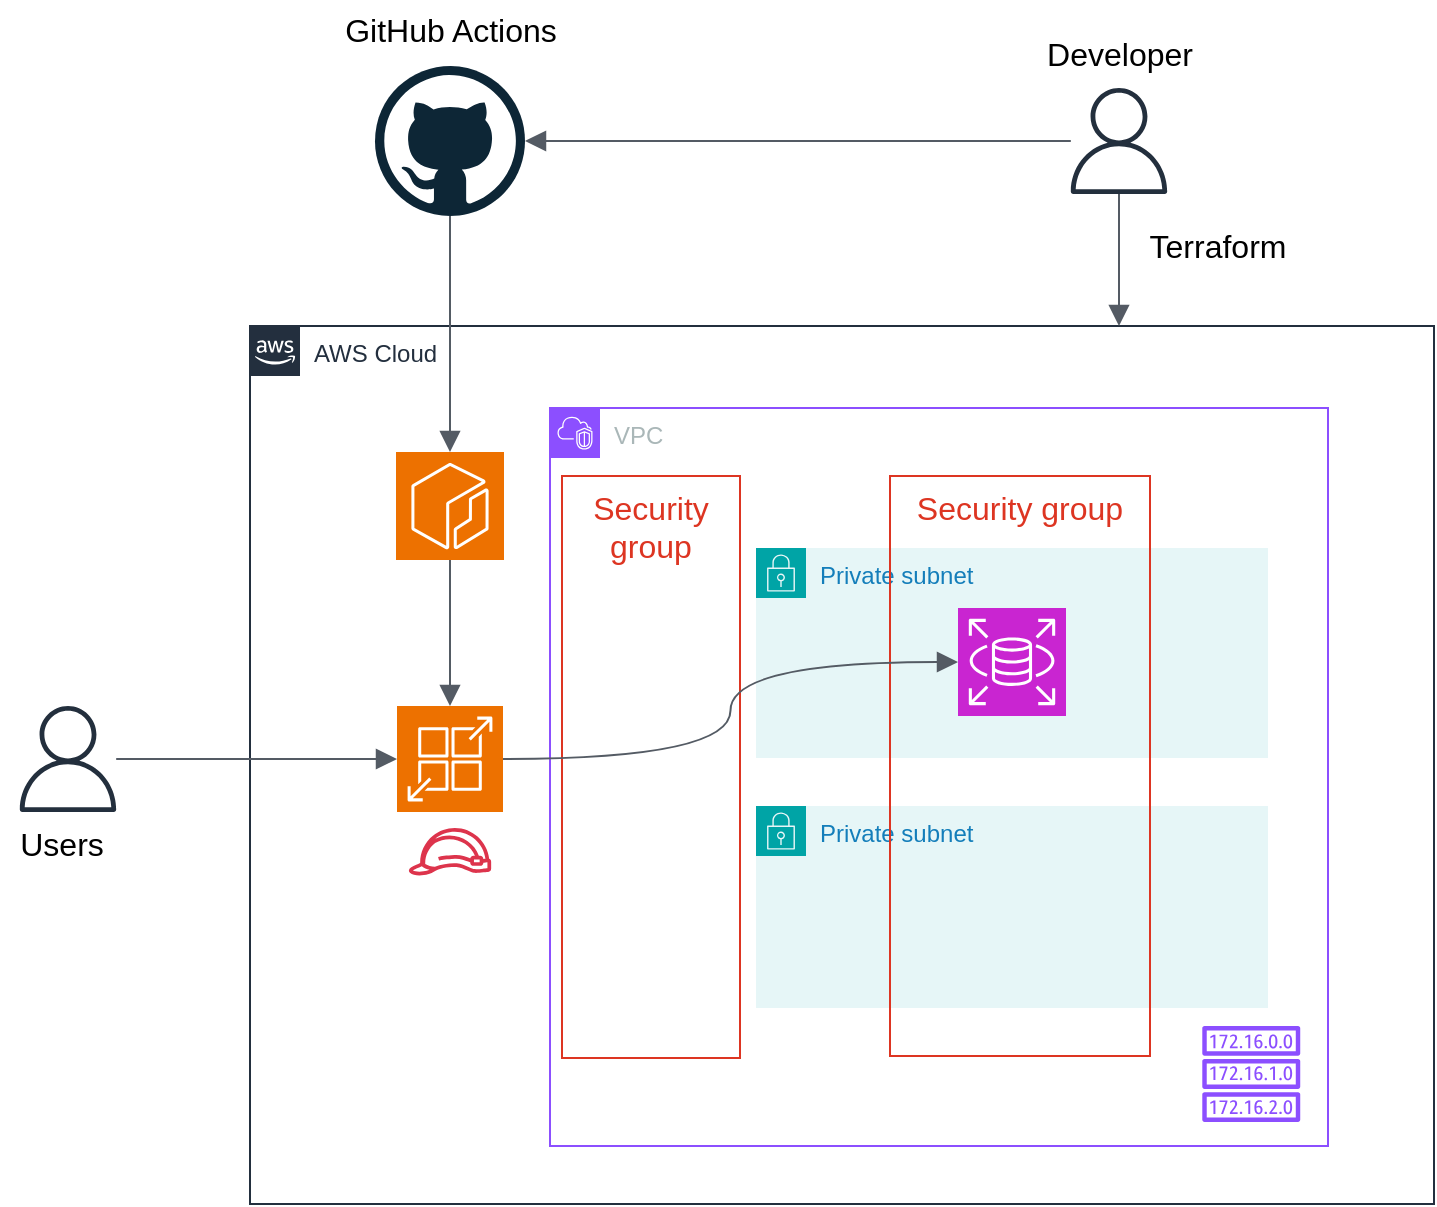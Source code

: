 <mxfile version="23.1.1" type="device">
  <diagram name="ページ1" id="lVFU18Zzv5_XQMhs6GIi">
    <mxGraphModel dx="1417" dy="1086" grid="0" gridSize="10" guides="1" tooltips="1" connect="1" arrows="1" fold="1" page="0" pageScale="1" pageWidth="827" pageHeight="1169" math="0" shadow="0">
      <root>
        <mxCell id="0" />
        <mxCell id="1" parent="0" />
        <mxCell id="OB_F4tkQZsXyVnLB633A-1" value="AWS Cloud" style="points=[[0,0],[0.25,0],[0.5,0],[0.75,0],[1,0],[1,0.25],[1,0.5],[1,0.75],[1,1],[0.75,1],[0.5,1],[0.25,1],[0,1],[0,0.75],[0,0.5],[0,0.25]];outlineConnect=0;gradientColor=none;html=1;whiteSpace=wrap;fontSize=12;fontStyle=0;container=1;pointerEvents=0;collapsible=0;recursiveResize=0;shape=mxgraph.aws4.group;grIcon=mxgraph.aws4.group_aws_cloud_alt;strokeColor=#232F3E;fillColor=none;verticalAlign=top;align=left;spacingLeft=30;fontColor=#232F3E;dashed=0;" vertex="1" parent="1">
          <mxGeometry x="55" y="-63" width="592" height="439" as="geometry" />
        </mxCell>
        <mxCell id="OB_F4tkQZsXyVnLB633A-2" value="VPC" style="points=[[0,0],[0.25,0],[0.5,0],[0.75,0],[1,0],[1,0.25],[1,0.5],[1,0.75],[1,1],[0.75,1],[0.5,1],[0.25,1],[0,1],[0,0.75],[0,0.5],[0,0.25]];outlineConnect=0;gradientColor=none;html=1;whiteSpace=wrap;fontSize=12;fontStyle=0;container=1;pointerEvents=0;collapsible=0;recursiveResize=0;shape=mxgraph.aws4.group;grIcon=mxgraph.aws4.group_vpc2;strokeColor=#8C4FFF;fillColor=none;verticalAlign=top;align=left;spacingLeft=30;fontColor=#AAB7B8;dashed=0;" vertex="1" parent="OB_F4tkQZsXyVnLB633A-1">
          <mxGeometry x="150" y="41" width="389" height="369" as="geometry" />
        </mxCell>
        <mxCell id="OB_F4tkQZsXyVnLB633A-5" value="Private subnet" style="points=[[0,0],[0.25,0],[0.5,0],[0.75,0],[1,0],[1,0.25],[1,0.5],[1,0.75],[1,1],[0.75,1],[0.5,1],[0.25,1],[0,1],[0,0.75],[0,0.5],[0,0.25]];outlineConnect=0;gradientColor=none;html=1;whiteSpace=wrap;fontSize=12;fontStyle=0;container=1;pointerEvents=0;collapsible=0;recursiveResize=0;shape=mxgraph.aws4.group;grIcon=mxgraph.aws4.group_security_group;grStroke=0;strokeColor=#00A4A6;fillColor=#E6F6F7;verticalAlign=top;align=left;spacingLeft=30;fontColor=#147EBA;dashed=0;" vertex="1" parent="OB_F4tkQZsXyVnLB633A-2">
          <mxGeometry x="103" y="70" width="256" height="105" as="geometry" />
        </mxCell>
        <mxCell id="OB_F4tkQZsXyVnLB633A-6" value="Private subnet" style="points=[[0,0],[0.25,0],[0.5,0],[0.75,0],[1,0],[1,0.25],[1,0.5],[1,0.75],[1,1],[0.75,1],[0.5,1],[0.25,1],[0,1],[0,0.75],[0,0.5],[0,0.25]];outlineConnect=0;gradientColor=none;html=1;whiteSpace=wrap;fontSize=12;fontStyle=0;container=1;pointerEvents=0;collapsible=0;recursiveResize=0;shape=mxgraph.aws4.group;grIcon=mxgraph.aws4.group_security_group;grStroke=0;strokeColor=#00A4A6;fillColor=#E6F6F7;verticalAlign=top;align=left;spacingLeft=30;fontColor=#147EBA;dashed=0;" vertex="1" parent="OB_F4tkQZsXyVnLB633A-2">
          <mxGeometry x="103" y="199" width="256" height="101" as="geometry" />
        </mxCell>
        <mxCell id="OB_F4tkQZsXyVnLB633A-12" value="Security group" style="fillColor=none;strokeColor=#DD3522;verticalAlign=top;fontStyle=0;fontColor=#DD3522;whiteSpace=wrap;html=1;fontSize=16;" vertex="1" parent="OB_F4tkQZsXyVnLB633A-2">
          <mxGeometry x="6" y="34" width="89" height="291" as="geometry" />
        </mxCell>
        <mxCell id="OB_F4tkQZsXyVnLB633A-13" value="" style="sketch=0;outlineConnect=0;fontColor=#232F3E;gradientColor=none;fillColor=#8C4FFF;strokeColor=none;dashed=0;verticalLabelPosition=bottom;verticalAlign=top;align=center;html=1;fontSize=12;fontStyle=0;aspect=fixed;pointerEvents=1;shape=mxgraph.aws4.route_table;" vertex="1" parent="OB_F4tkQZsXyVnLB633A-2">
          <mxGeometry x="326" y="309" width="49.26" height="48" as="geometry" />
        </mxCell>
        <mxCell id="OB_F4tkQZsXyVnLB633A-8" value="Security group" style="fillColor=none;strokeColor=#DD3522;verticalAlign=top;fontStyle=0;fontColor=#DD3522;whiteSpace=wrap;html=1;fontSize=16;" vertex="1" parent="OB_F4tkQZsXyVnLB633A-2">
          <mxGeometry x="170" y="34" width="130" height="290" as="geometry" />
        </mxCell>
        <mxCell id="OB_F4tkQZsXyVnLB633A-7" value="" style="sketch=0;points=[[0,0,0],[0.25,0,0],[0.5,0,0],[0.75,0,0],[1,0,0],[0,1,0],[0.25,1,0],[0.5,1,0],[0.75,1,0],[1,1,0],[0,0.25,0],[0,0.5,0],[0,0.75,0],[1,0.25,0],[1,0.5,0],[1,0.75,0]];outlineConnect=0;fontColor=#232F3E;fillColor=#C925D1;strokeColor=#ffffff;dashed=0;verticalLabelPosition=bottom;verticalAlign=top;align=center;html=1;fontSize=12;fontStyle=0;aspect=fixed;shape=mxgraph.aws4.resourceIcon;resIcon=mxgraph.aws4.rds;" vertex="1" parent="OB_F4tkQZsXyVnLB633A-2">
          <mxGeometry x="204" y="100" width="54" height="54" as="geometry" />
        </mxCell>
        <mxCell id="OB_F4tkQZsXyVnLB633A-3" value="" style="sketch=0;points=[[0,0,0],[0.25,0,0],[0.5,0,0],[0.75,0,0],[1,0,0],[0,1,0],[0.25,1,0],[0.5,1,0],[0.75,1,0],[1,1,0],[0,0.25,0],[0,0.5,0],[0,0.75,0],[1,0.25,0],[1,0.5,0],[1,0.75,0]];outlineConnect=0;fontColor=#232F3E;fillColor=#ED7100;strokeColor=#ffffff;dashed=0;verticalLabelPosition=bottom;verticalAlign=top;align=center;html=1;fontSize=12;fontStyle=0;aspect=fixed;shape=mxgraph.aws4.resourceIcon;resIcon=mxgraph.aws4.app_runner;" vertex="1" parent="OB_F4tkQZsXyVnLB633A-1">
          <mxGeometry x="73.5" y="190" width="53" height="53" as="geometry" />
        </mxCell>
        <mxCell id="OB_F4tkQZsXyVnLB633A-4" value="" style="sketch=0;points=[[0,0,0],[0.25,0,0],[0.5,0,0],[0.75,0,0],[1,0,0],[0,1,0],[0.25,1,0],[0.5,1,0],[0.75,1,0],[1,1,0],[0,0.25,0],[0,0.5,0],[0,0.75,0],[1,0.25,0],[1,0.5,0],[1,0.75,0]];outlineConnect=0;fontColor=#232F3E;fillColor=#ED7100;strokeColor=#ffffff;dashed=0;verticalLabelPosition=bottom;verticalAlign=top;align=center;html=1;fontSize=12;fontStyle=0;aspect=fixed;shape=mxgraph.aws4.resourceIcon;resIcon=mxgraph.aws4.ecr;" vertex="1" parent="OB_F4tkQZsXyVnLB633A-1">
          <mxGeometry x="73" y="63" width="54" height="54" as="geometry" />
        </mxCell>
        <mxCell id="OB_F4tkQZsXyVnLB633A-15" value="" style="edgeStyle=orthogonalEdgeStyle;html=1;endArrow=block;elbow=vertical;startArrow=none;endFill=1;strokeColor=#545B64;rounded=0;fontSize=12;startSize=8;endSize=8;curved=1;exitX=1;exitY=0.5;exitDx=0;exitDy=0;exitPerimeter=0;entryX=0;entryY=0.5;entryDx=0;entryDy=0;entryPerimeter=0;" edge="1" parent="OB_F4tkQZsXyVnLB633A-1" source="OB_F4tkQZsXyVnLB633A-3" target="OB_F4tkQZsXyVnLB633A-7">
          <mxGeometry width="100" relative="1" as="geometry">
            <mxPoint x="293" y="282" as="sourcePoint" />
            <mxPoint x="393" y="282" as="targetPoint" />
          </mxGeometry>
        </mxCell>
        <mxCell id="OB_F4tkQZsXyVnLB633A-16" value="" style="edgeStyle=orthogonalEdgeStyle;html=1;endArrow=block;elbow=vertical;startArrow=none;endFill=1;strokeColor=#545B64;rounded=0;fontSize=12;startSize=8;endSize=8;curved=1;exitX=0.5;exitY=1;exitDx=0;exitDy=0;exitPerimeter=0;entryX=0.5;entryY=0;entryDx=0;entryDy=0;entryPerimeter=0;" edge="1" parent="OB_F4tkQZsXyVnLB633A-1" source="OB_F4tkQZsXyVnLB633A-4" target="OB_F4tkQZsXyVnLB633A-3">
          <mxGeometry width="100" relative="1" as="geometry">
            <mxPoint x="293" y="282" as="sourcePoint" />
            <mxPoint x="393" y="282" as="targetPoint" />
          </mxGeometry>
        </mxCell>
        <mxCell id="OB_F4tkQZsXyVnLB633A-29" value="" style="sketch=0;outlineConnect=0;fontColor=#232F3E;gradientColor=none;fillColor=#DD344C;strokeColor=none;dashed=0;verticalLabelPosition=bottom;verticalAlign=top;align=center;html=1;fontSize=12;fontStyle=0;aspect=fixed;pointerEvents=1;shape=mxgraph.aws4.role;" vertex="1" parent="OB_F4tkQZsXyVnLB633A-1">
          <mxGeometry x="79" y="251" width="42" height="23.69" as="geometry" />
        </mxCell>
        <mxCell id="OB_F4tkQZsXyVnLB633A-14" value="" style="dashed=0;outlineConnect=0;html=1;align=center;labelPosition=center;verticalLabelPosition=bottom;verticalAlign=top;shape=mxgraph.weblogos.github;fontSize=16;" vertex="1" parent="1">
          <mxGeometry x="117.5" y="-193" width="75" height="75" as="geometry" />
        </mxCell>
        <mxCell id="OB_F4tkQZsXyVnLB633A-17" value="" style="edgeStyle=orthogonalEdgeStyle;html=1;endArrow=block;elbow=vertical;startArrow=none;endFill=1;strokeColor=#545B64;rounded=0;fontSize=12;startSize=8;endSize=8;curved=1;entryX=0.5;entryY=0;entryDx=0;entryDy=0;entryPerimeter=0;" edge="1" parent="1" source="OB_F4tkQZsXyVnLB633A-14" target="OB_F4tkQZsXyVnLB633A-4">
          <mxGeometry width="100" relative="1" as="geometry">
            <mxPoint x="421" y="214" as="sourcePoint" />
            <mxPoint x="521" y="214" as="targetPoint" />
          </mxGeometry>
        </mxCell>
        <mxCell id="OB_F4tkQZsXyVnLB633A-18" value="" style="sketch=0;outlineConnect=0;fontColor=#232F3E;gradientColor=none;fillColor=#232F3D;strokeColor=none;dashed=0;verticalLabelPosition=bottom;verticalAlign=top;align=center;html=1;fontSize=12;fontStyle=0;aspect=fixed;pointerEvents=1;shape=mxgraph.aws4.user;" vertex="1" parent="1">
          <mxGeometry x="463" y="-182" width="53" height="53" as="geometry" />
        </mxCell>
        <mxCell id="OB_F4tkQZsXyVnLB633A-19" value="" style="edgeStyle=orthogonalEdgeStyle;html=1;endArrow=none;elbow=vertical;startArrow=block;startFill=1;strokeColor=#545B64;rounded=0;fontSize=12;startSize=8;endSize=8;curved=1;" edge="1" parent="1" source="OB_F4tkQZsXyVnLB633A-14" target="OB_F4tkQZsXyVnLB633A-18">
          <mxGeometry width="100" relative="1" as="geometry">
            <mxPoint x="421" y="32" as="sourcePoint" />
            <mxPoint x="521" y="32" as="targetPoint" />
          </mxGeometry>
        </mxCell>
        <mxCell id="OB_F4tkQZsXyVnLB633A-20" value="" style="sketch=0;outlineConnect=0;fontColor=#232F3E;gradientColor=none;fillColor=#232F3D;strokeColor=none;dashed=0;verticalLabelPosition=bottom;verticalAlign=top;align=center;html=1;fontSize=12;fontStyle=0;aspect=fixed;pointerEvents=1;shape=mxgraph.aws4.user;" vertex="1" parent="1">
          <mxGeometry x="-62.5" y="127" width="53" height="53" as="geometry" />
        </mxCell>
        <mxCell id="OB_F4tkQZsXyVnLB633A-21" value="" style="edgeStyle=orthogonalEdgeStyle;html=1;endArrow=block;elbow=vertical;startArrow=none;endFill=1;strokeColor=#545B64;rounded=0;fontSize=12;startSize=8;endSize=8;curved=1;entryX=0;entryY=0.5;entryDx=0;entryDy=0;entryPerimeter=0;" edge="1" parent="1" source="OB_F4tkQZsXyVnLB633A-20" target="OB_F4tkQZsXyVnLB633A-3">
          <mxGeometry width="100" relative="1" as="geometry">
            <mxPoint x="250" y="138" as="sourcePoint" />
            <mxPoint x="350" y="138" as="targetPoint" />
          </mxGeometry>
        </mxCell>
        <mxCell id="OB_F4tkQZsXyVnLB633A-23" value="Users" style="text;html=1;strokeColor=none;fillColor=none;align=center;verticalAlign=middle;whiteSpace=wrap;rounded=0;fontSize=16;" vertex="1" parent="1">
          <mxGeometry x="-69.5" y="181" width="60" height="30" as="geometry" />
        </mxCell>
        <mxCell id="OB_F4tkQZsXyVnLB633A-24" value="Developer" style="text;html=1;strokeColor=none;fillColor=none;align=center;verticalAlign=middle;whiteSpace=wrap;rounded=0;fontSize=16;" vertex="1" parent="1">
          <mxGeometry x="443.5" y="-214" width="92" height="30" as="geometry" />
        </mxCell>
        <mxCell id="OB_F4tkQZsXyVnLB633A-25" value="GitHub Actions" style="text;html=1;strokeColor=none;fillColor=none;align=center;verticalAlign=middle;whiteSpace=wrap;rounded=0;fontSize=16;" vertex="1" parent="1">
          <mxGeometry x="96.5" y="-226" width="117" height="30" as="geometry" />
        </mxCell>
        <mxCell id="OB_F4tkQZsXyVnLB633A-26" value="" style="edgeStyle=orthogonalEdgeStyle;html=1;endArrow=block;elbow=vertical;startArrow=none;endFill=1;strokeColor=#545B64;rounded=0;fontSize=12;startSize=8;endSize=8;curved=1;" edge="1" parent="1" source="OB_F4tkQZsXyVnLB633A-18" target="OB_F4tkQZsXyVnLB633A-1">
          <mxGeometry width="100" relative="1" as="geometry">
            <mxPoint x="404" y="83" as="sourcePoint" />
            <mxPoint x="490" y="-66" as="targetPoint" />
            <Array as="points">
              <mxPoint x="487" y="-53" />
              <mxPoint x="487" y="-53" />
            </Array>
          </mxGeometry>
        </mxCell>
        <mxCell id="OB_F4tkQZsXyVnLB633A-27" value="Terraform" style="text;html=1;strokeColor=none;fillColor=none;align=center;verticalAlign=middle;whiteSpace=wrap;rounded=0;fontSize=16;" vertex="1" parent="1">
          <mxGeometry x="493" y="-118" width="92" height="30" as="geometry" />
        </mxCell>
      </root>
    </mxGraphModel>
  </diagram>
</mxfile>
